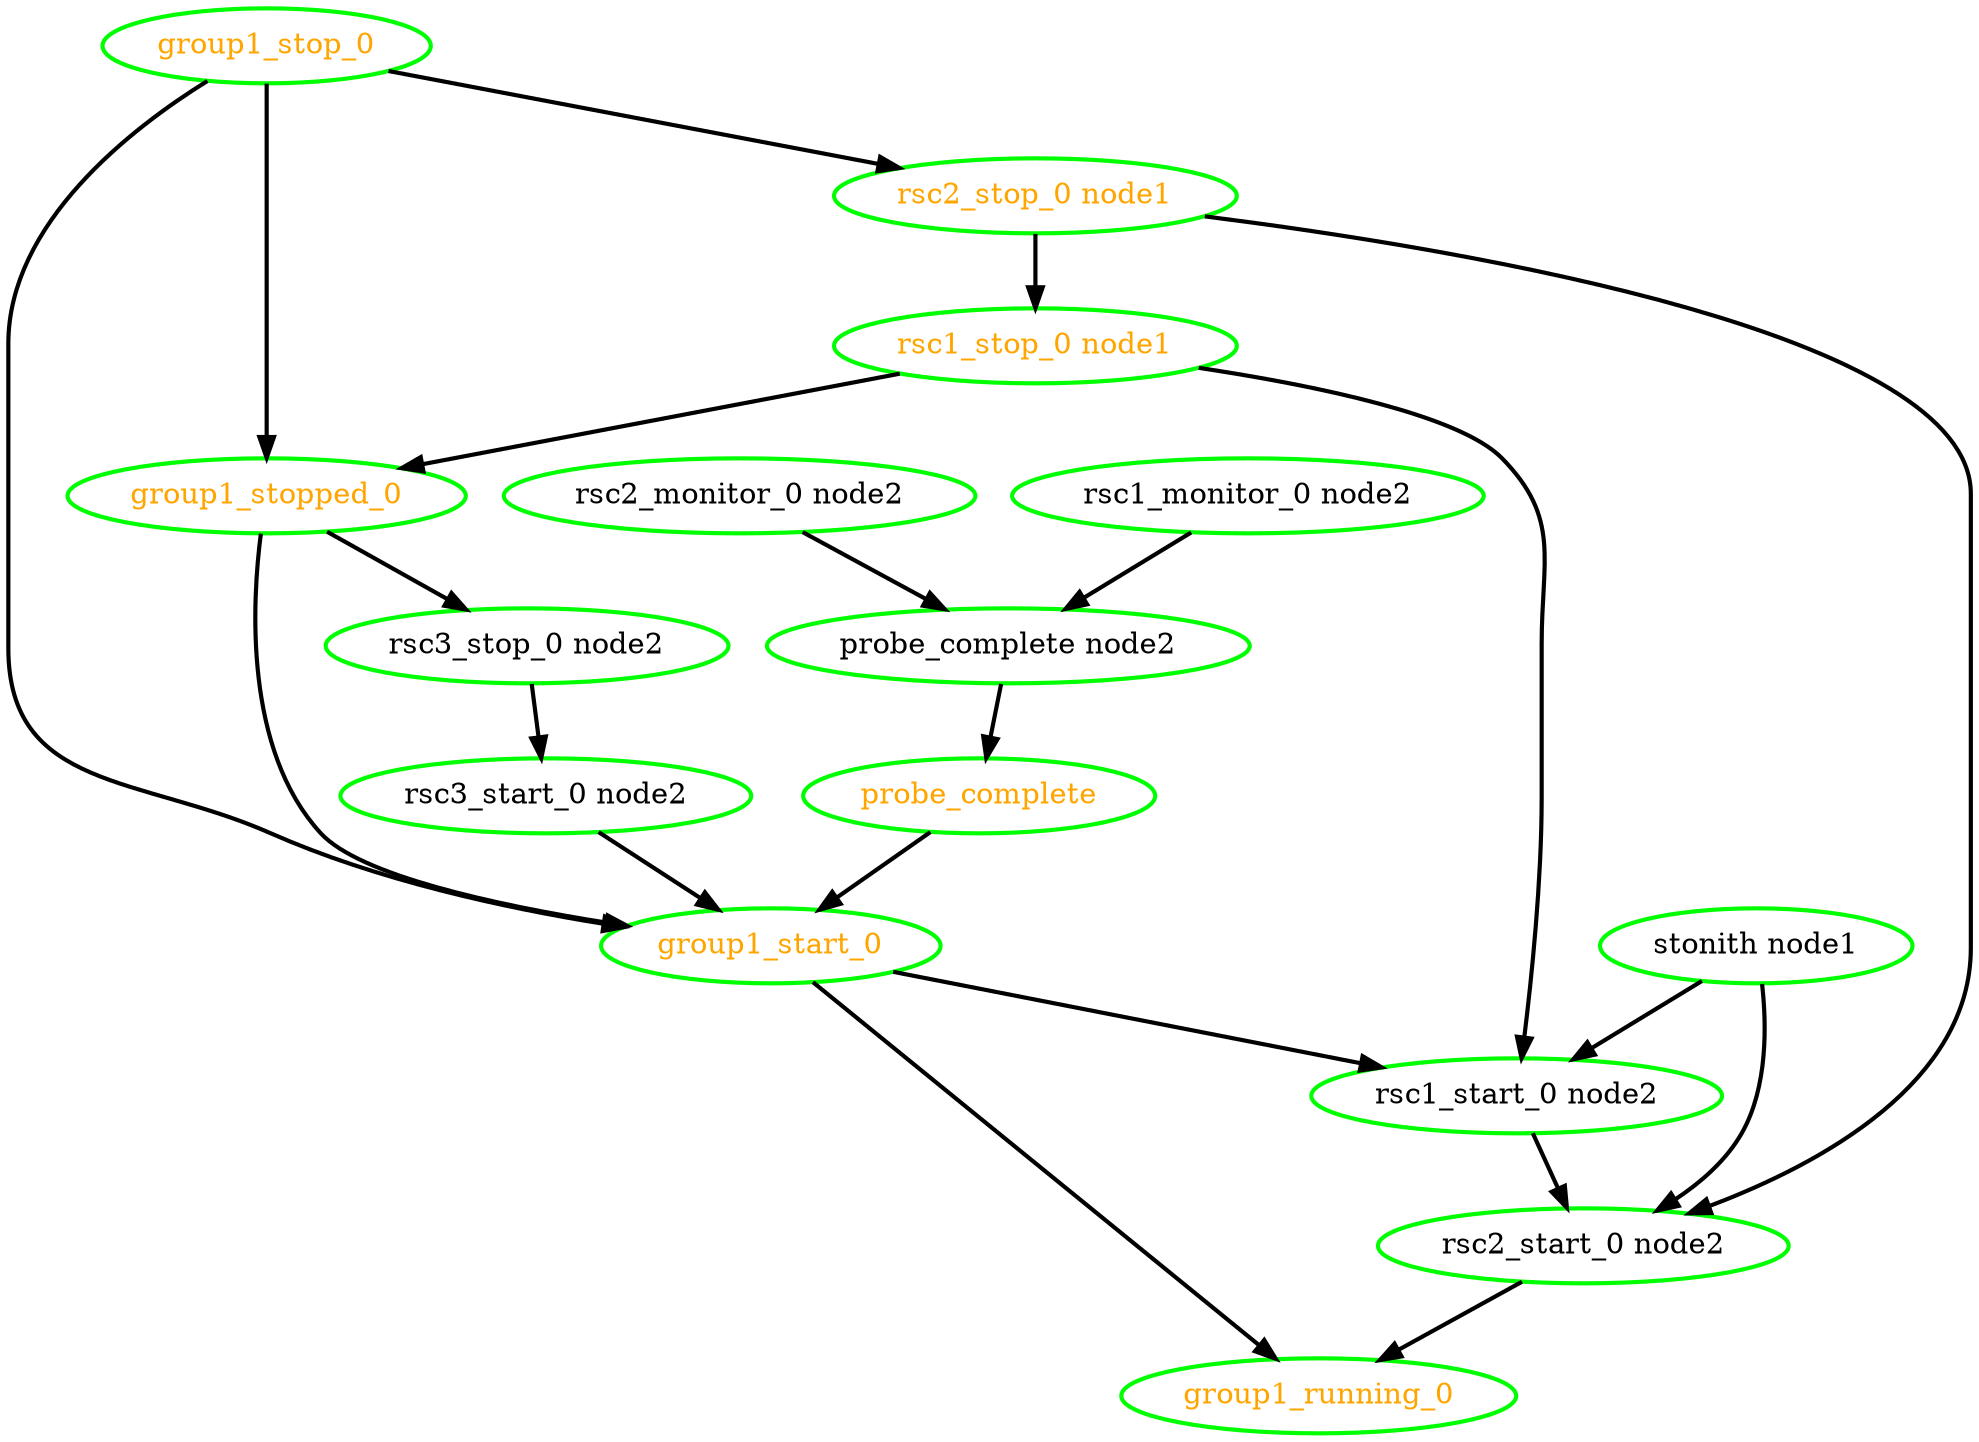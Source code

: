 digraph "g" {
	size = "30,30"
"rsc1_stop_0 node1" [ style=bold color="green" fontcolor="orange" ]
"probe_complete" [ style=bold color="green" fontcolor="orange" ]
"probe_complete node2" [ style=bold color="green" fontcolor="black" ]
"rsc1_monitor_0 node2" [ style=bold color="green" fontcolor="black" ]
"rsc2_monitor_0 node2" [ style=bold color="green" fontcolor="black" ]
"rsc2_stop_0 node1" [ style=bold color="green" fontcolor="orange" ]
"rsc2_start_0 node2" [ style=bold color="green" fontcolor="black" ]
"rsc1_start_0 node2" [ style=bold color="green" fontcolor="black" ]
"group1_start_0" [ style=bold color="green" fontcolor="orange" ]
"group1_running_0" [ style=bold color="green" fontcolor="orange" ]
"group1_stop_0" [ style=bold color="green" fontcolor="orange" ]
"group1_stopped_0" [ style=bold color="green" fontcolor="orange" ]
"rsc3_stop_0 node2" [ style=bold color="green" fontcolor="black" ]
"rsc3_start_0 node2" [ style=bold color="green" fontcolor="black" ]
"stonith node1" [ style=bold color="green" fontcolor="black" ]
"rsc2_stop_0 node1" -> "rsc1_stop_0 node1" [ style = bold]
"probe_complete node2" -> "probe_complete" [ style = bold]
"rsc1_monitor_0 node2" -> "probe_complete node2" [ style = bold]
"rsc2_monitor_0 node2" -> "probe_complete node2" [ style = bold]
"group1_stop_0" -> "rsc2_stop_0 node1" [ style = bold]
"rsc2_stop_0 node1" -> "rsc2_start_0 node2" [ style = bold]
"rsc1_start_0 node2" -> "rsc2_start_0 node2" [ style = bold]
"stonith node1" -> "rsc2_start_0 node2" [ style = bold]
"rsc1_stop_0 node1" -> "rsc1_start_0 node2" [ style = bold]
"group1_start_0" -> "rsc1_start_0 node2" [ style = bold]
"stonith node1" -> "rsc1_start_0 node2" [ style = bold]
"probe_complete" -> "group1_start_0" [ style = bold]
"group1_stop_0" -> "group1_start_0" [ style = bold]
"group1_stopped_0" -> "group1_start_0" [ style = bold]
"rsc3_start_0 node2" -> "group1_start_0" [ style = bold]
"rsc2_start_0 node2" -> "group1_running_0" [ style = bold]
"group1_start_0" -> "group1_running_0" [ style = bold]
"rsc1_stop_0 node1" -> "group1_stopped_0" [ style = bold]
"group1_stop_0" -> "group1_stopped_0" [ style = bold]
"group1_stopped_0" -> "rsc3_stop_0 node2" [ style = bold]
"rsc3_stop_0 node2" -> "rsc3_start_0 node2" [ style = bold]
}
